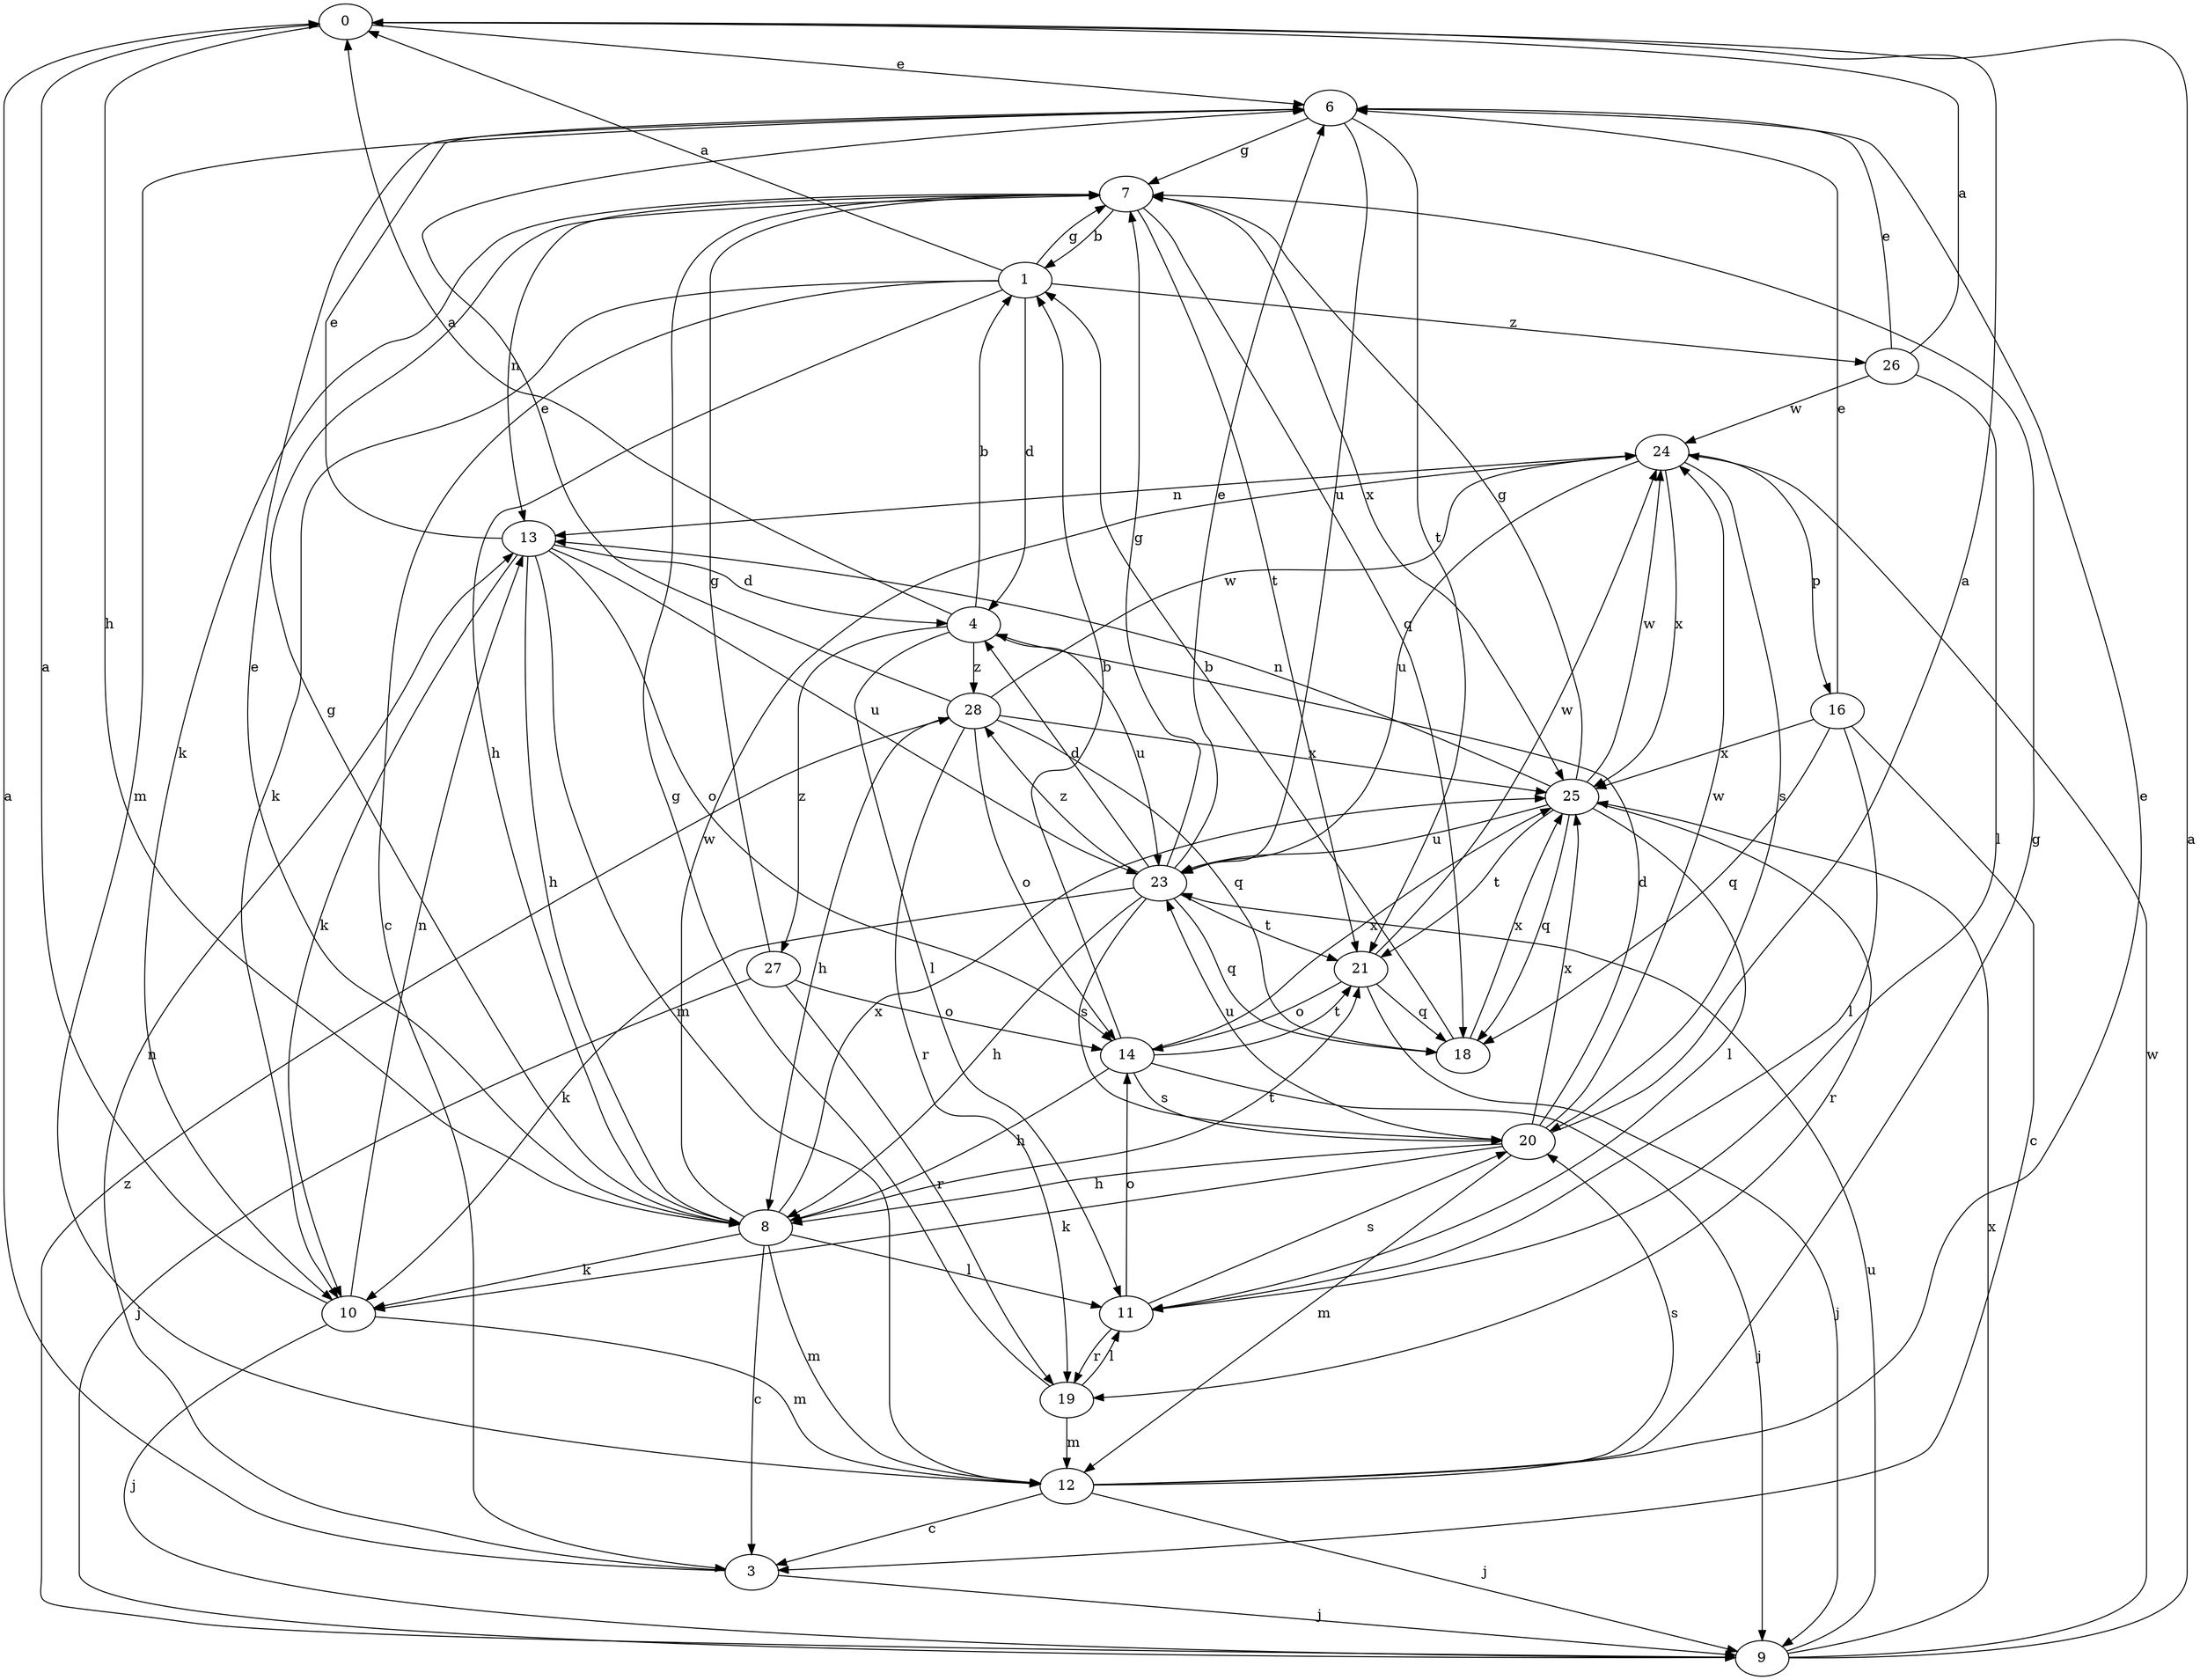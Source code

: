 strict digraph  {
0;
1;
3;
4;
6;
7;
8;
9;
10;
11;
12;
13;
14;
16;
18;
19;
20;
21;
23;
24;
25;
26;
27;
28;
0 -> 6  [label=e];
0 -> 8  [label=h];
1 -> 0  [label=a];
1 -> 3  [label=c];
1 -> 4  [label=d];
1 -> 7  [label=g];
1 -> 8  [label=h];
1 -> 10  [label=k];
1 -> 26  [label=z];
3 -> 0  [label=a];
3 -> 9  [label=j];
3 -> 13  [label=n];
4 -> 0  [label=a];
4 -> 1  [label=b];
4 -> 11  [label=l];
4 -> 23  [label=u];
4 -> 27  [label=z];
4 -> 28  [label=z];
6 -> 7  [label=g];
6 -> 12  [label=m];
6 -> 21  [label=t];
6 -> 23  [label=u];
7 -> 1  [label=b];
7 -> 10  [label=k];
7 -> 13  [label=n];
7 -> 18  [label=q];
7 -> 21  [label=t];
7 -> 25  [label=x];
8 -> 3  [label=c];
8 -> 6  [label=e];
8 -> 7  [label=g];
8 -> 10  [label=k];
8 -> 11  [label=l];
8 -> 12  [label=m];
8 -> 21  [label=t];
8 -> 24  [label=w];
8 -> 25  [label=x];
9 -> 0  [label=a];
9 -> 23  [label=u];
9 -> 24  [label=w];
9 -> 25  [label=x];
9 -> 28  [label=z];
10 -> 0  [label=a];
10 -> 9  [label=j];
10 -> 12  [label=m];
10 -> 13  [label=n];
11 -> 14  [label=o];
11 -> 19  [label=r];
11 -> 20  [label=s];
12 -> 3  [label=c];
12 -> 6  [label=e];
12 -> 7  [label=g];
12 -> 9  [label=j];
12 -> 20  [label=s];
13 -> 4  [label=d];
13 -> 6  [label=e];
13 -> 8  [label=h];
13 -> 10  [label=k];
13 -> 12  [label=m];
13 -> 14  [label=o];
13 -> 23  [label=u];
14 -> 1  [label=b];
14 -> 8  [label=h];
14 -> 9  [label=j];
14 -> 20  [label=s];
14 -> 21  [label=t];
14 -> 25  [label=x];
16 -> 3  [label=c];
16 -> 6  [label=e];
16 -> 11  [label=l];
16 -> 18  [label=q];
16 -> 25  [label=x];
18 -> 1  [label=b];
18 -> 25  [label=x];
19 -> 7  [label=g];
19 -> 11  [label=l];
19 -> 12  [label=m];
20 -> 0  [label=a];
20 -> 4  [label=d];
20 -> 8  [label=h];
20 -> 10  [label=k];
20 -> 12  [label=m];
20 -> 23  [label=u];
20 -> 24  [label=w];
20 -> 25  [label=x];
21 -> 9  [label=j];
21 -> 14  [label=o];
21 -> 18  [label=q];
21 -> 24  [label=w];
23 -> 4  [label=d];
23 -> 6  [label=e];
23 -> 7  [label=g];
23 -> 8  [label=h];
23 -> 10  [label=k];
23 -> 18  [label=q];
23 -> 20  [label=s];
23 -> 21  [label=t];
23 -> 28  [label=z];
24 -> 13  [label=n];
24 -> 16  [label=p];
24 -> 20  [label=s];
24 -> 23  [label=u];
24 -> 25  [label=x];
25 -> 7  [label=g];
25 -> 11  [label=l];
25 -> 13  [label=n];
25 -> 18  [label=q];
25 -> 19  [label=r];
25 -> 21  [label=t];
25 -> 23  [label=u];
25 -> 24  [label=w];
26 -> 0  [label=a];
26 -> 6  [label=e];
26 -> 11  [label=l];
26 -> 24  [label=w];
27 -> 7  [label=g];
27 -> 9  [label=j];
27 -> 14  [label=o];
27 -> 19  [label=r];
28 -> 6  [label=e];
28 -> 8  [label=h];
28 -> 14  [label=o];
28 -> 18  [label=q];
28 -> 19  [label=r];
28 -> 24  [label=w];
28 -> 25  [label=x];
}
